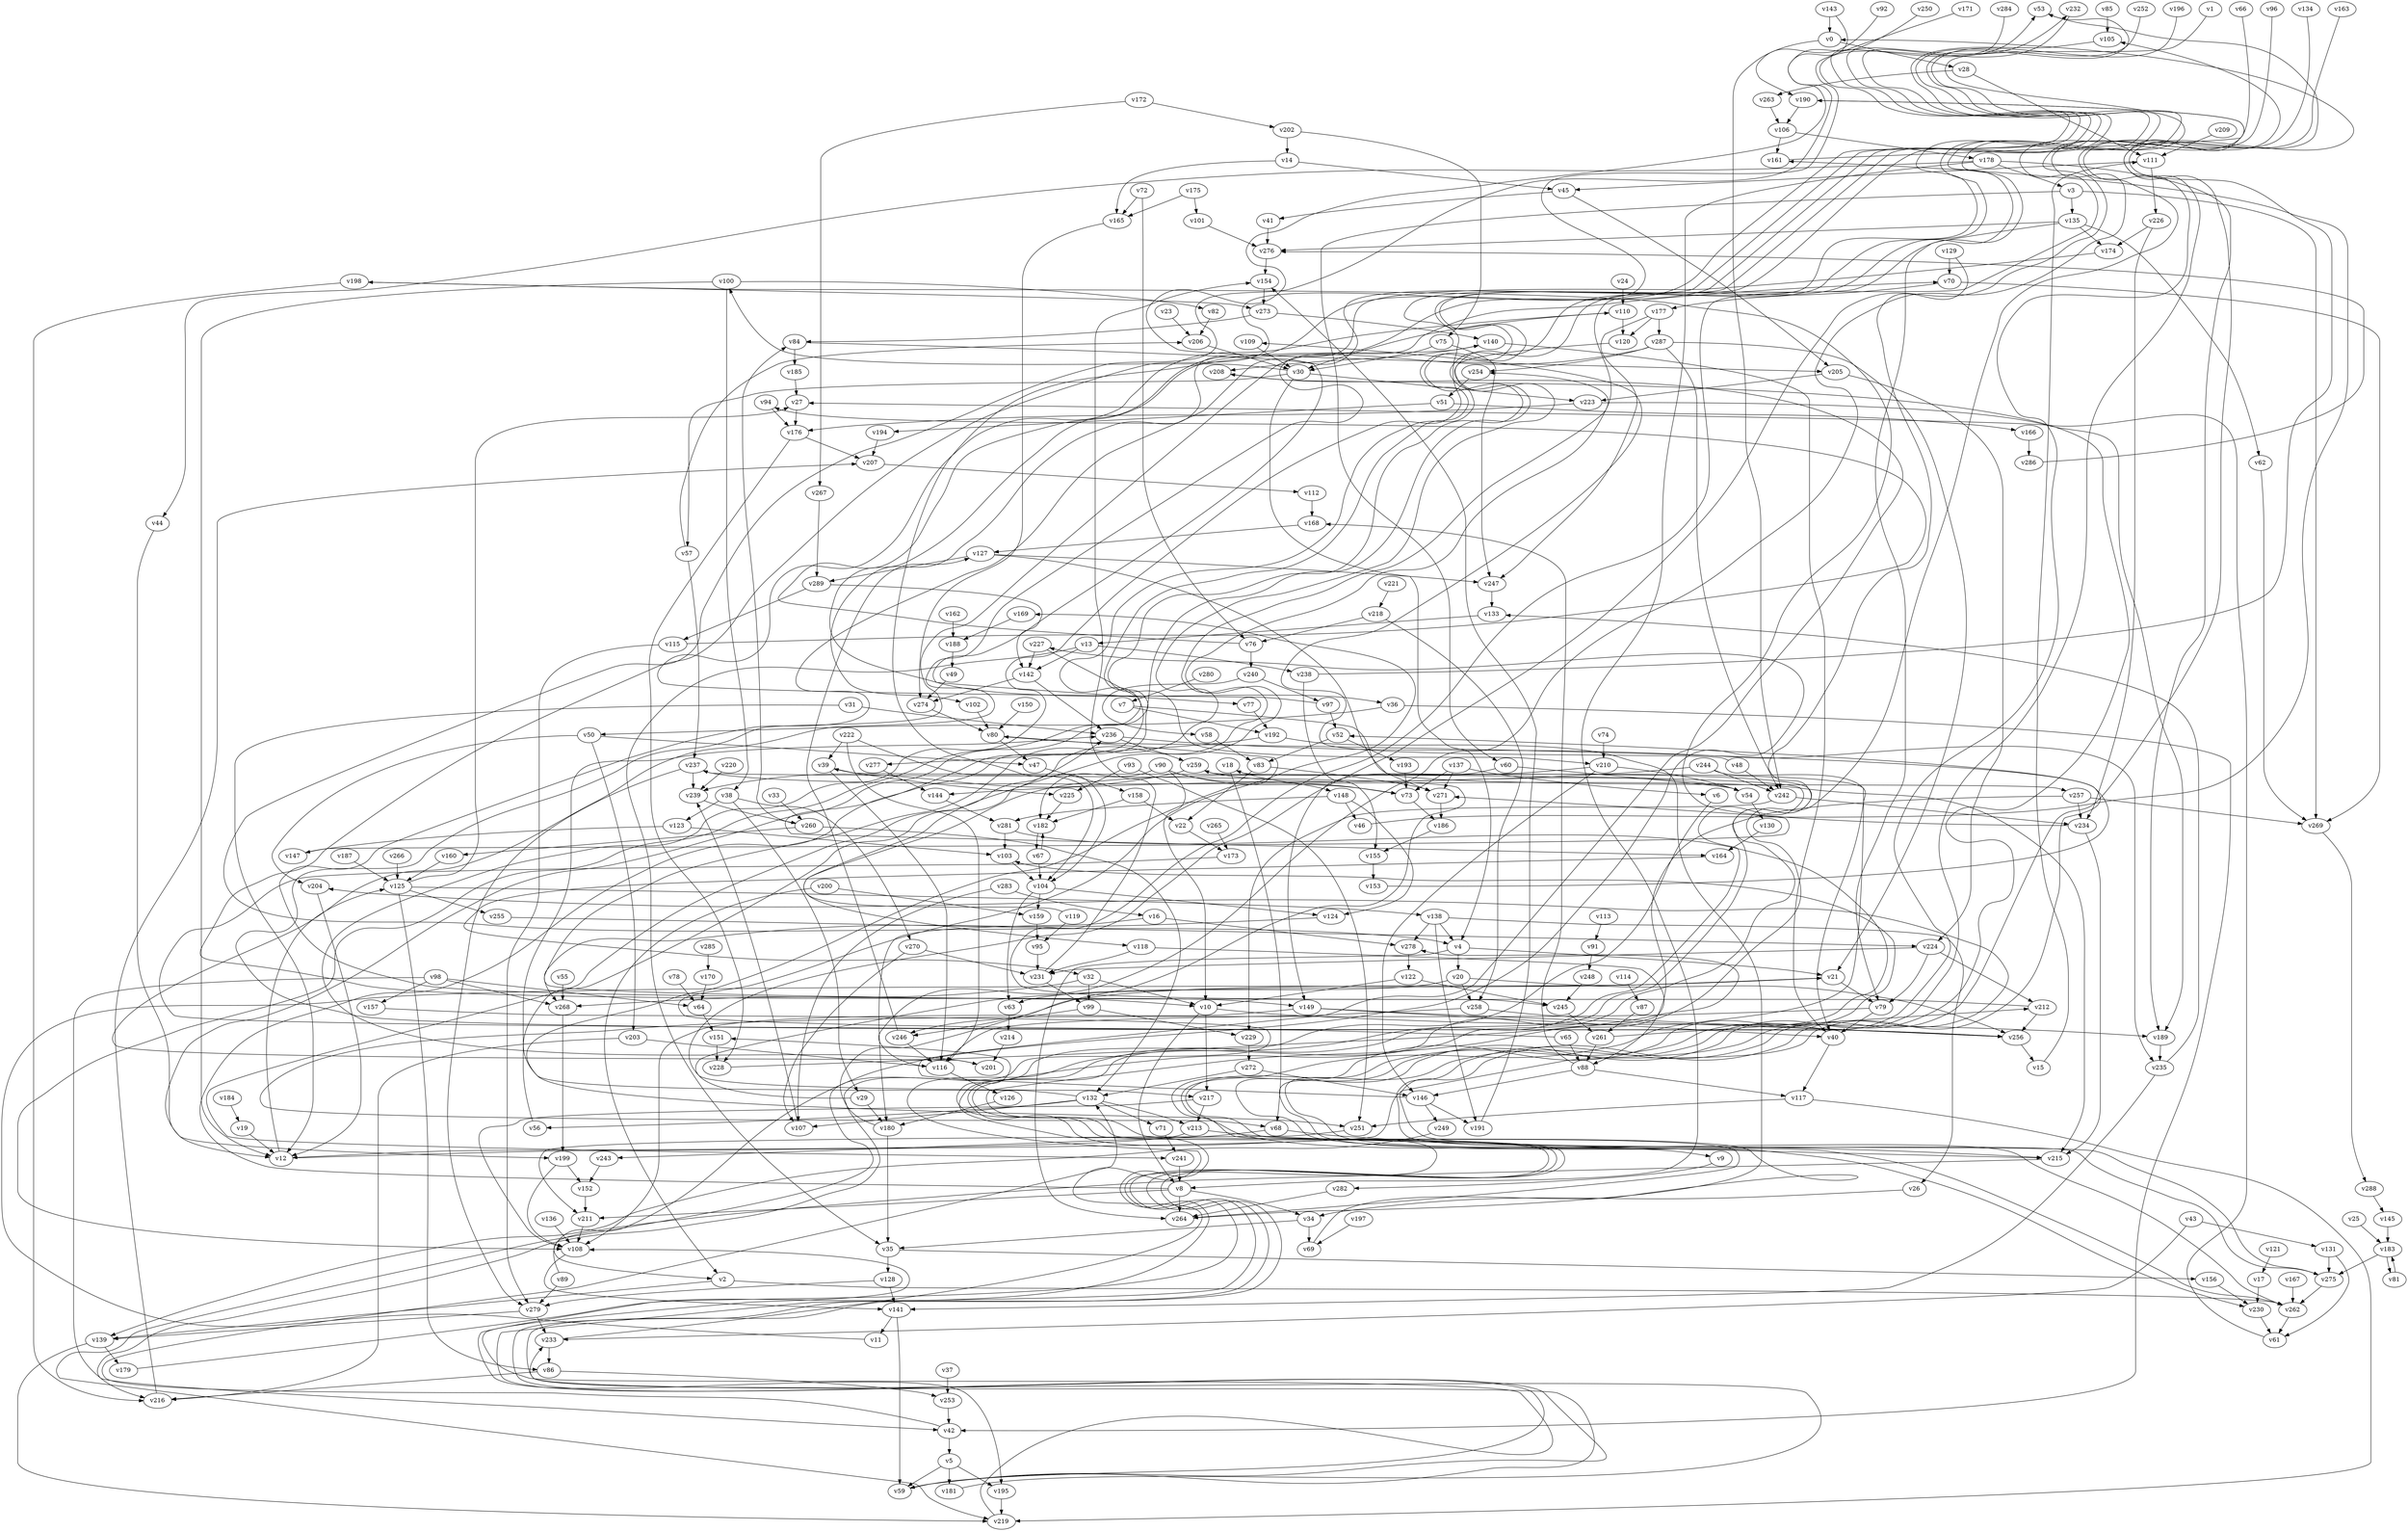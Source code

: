 // Benchmark game 428 - 290 vertices
// time_bound: 28
// targets: v180
digraph G {
    v0 [name="v0", player=0];
    v1 [name="v1", player=1];
    v2 [name="v2", player=0];
    v3 [name="v3", player=0];
    v4 [name="v4", player=1];
    v5 [name="v5", player=1];
    v6 [name="v6", player=0];
    v7 [name="v7", player=1];
    v8 [name="v8", player=1];
    v9 [name="v9", player=0];
    v10 [name="v10", player=1];
    v11 [name="v11", player=1];
    v12 [name="v12", player=1];
    v13 [name="v13", player=1];
    v14 [name="v14", player=0];
    v15 [name="v15", player=0];
    v16 [name="v16", player=0];
    v17 [name="v17", player=0];
    v18 [name="v18", player=1];
    v19 [name="v19", player=1];
    v20 [name="v20", player=1];
    v21 [name="v21", player=1];
    v22 [name="v22", player=1];
    v23 [name="v23", player=1];
    v24 [name="v24", player=1];
    v25 [name="v25", player=1];
    v26 [name="v26", player=1];
    v27 [name="v27", player=1];
    v28 [name="v28", player=0];
    v29 [name="v29", player=1];
    v30 [name="v30", player=1];
    v31 [name="v31", player=1];
    v32 [name="v32", player=0];
    v33 [name="v33", player=0];
    v34 [name="v34", player=1];
    v35 [name="v35", player=0];
    v36 [name="v36", player=1];
    v37 [name="v37", player=1];
    v38 [name="v38", player=0];
    v39 [name="v39", player=0];
    v40 [name="v40", player=0];
    v41 [name="v41", player=1];
    v42 [name="v42", player=0];
    v43 [name="v43", player=0];
    v44 [name="v44", player=0];
    v45 [name="v45", player=1];
    v46 [name="v46", player=0];
    v47 [name="v47", player=1];
    v48 [name="v48", player=1];
    v49 [name="v49", player=0];
    v50 [name="v50", player=1];
    v51 [name="v51", player=1];
    v52 [name="v52", player=0];
    v53 [name="v53", player=1];
    v54 [name="v54", player=0];
    v55 [name="v55", player=1];
    v56 [name="v56", player=1];
    v57 [name="v57", player=1];
    v58 [name="v58", player=1];
    v59 [name="v59", player=1];
    v60 [name="v60", player=0];
    v61 [name="v61", player=1];
    v62 [name="v62", player=0];
    v63 [name="v63", player=1];
    v64 [name="v64", player=0];
    v65 [name="v65", player=1];
    v66 [name="v66", player=0];
    v67 [name="v67", player=0];
    v68 [name="v68", player=0];
    v69 [name="v69", player=0];
    v70 [name="v70", player=1];
    v71 [name="v71", player=1];
    v72 [name="v72", player=0];
    v73 [name="v73", player=0];
    v74 [name="v74", player=0];
    v75 [name="v75", player=0];
    v76 [name="v76", player=1];
    v77 [name="v77", player=1];
    v78 [name="v78", player=0];
    v79 [name="v79", player=1];
    v80 [name="v80", player=1];
    v81 [name="v81", player=1];
    v82 [name="v82", player=1];
    v83 [name="v83", player=1];
    v84 [name="v84", player=1];
    v85 [name="v85", player=1];
    v86 [name="v86", player=1];
    v87 [name="v87", player=0];
    v88 [name="v88", player=1];
    v89 [name="v89", player=0];
    v90 [name="v90", player=1];
    v91 [name="v91", player=1];
    v92 [name="v92", player=0];
    v93 [name="v93", player=0];
    v94 [name="v94", player=1];
    v95 [name="v95", player=1];
    v96 [name="v96", player=0];
    v97 [name="v97", player=0];
    v98 [name="v98", player=1];
    v99 [name="v99", player=1];
    v100 [name="v100", player=0];
    v101 [name="v101", player=0];
    v102 [name="v102", player=0];
    v103 [name="v103", player=1];
    v104 [name="v104", player=1];
    v105 [name="v105", player=1];
    v106 [name="v106", player=1];
    v107 [name="v107", player=0];
    v108 [name="v108", player=0];
    v109 [name="v109", player=1];
    v110 [name="v110", player=1];
    v111 [name="v111", player=1];
    v112 [name="v112", player=1];
    v113 [name="v113", player=0];
    v114 [name="v114", player=1];
    v115 [name="v115", player=0];
    v116 [name="v116", player=1];
    v117 [name="v117", player=0];
    v118 [name="v118", player=1];
    v119 [name="v119", player=1];
    v120 [name="v120", player=1];
    v121 [name="v121", player=0];
    v122 [name="v122", player=0];
    v123 [name="v123", player=0];
    v124 [name="v124", player=1];
    v125 [name="v125", player=0];
    v126 [name="v126", player=0];
    v127 [name="v127", player=1];
    v128 [name="v128", player=0];
    v129 [name="v129", player=0];
    v130 [name="v130", player=1];
    v131 [name="v131", player=0];
    v132 [name="v132", player=1];
    v133 [name="v133", player=0];
    v134 [name="v134", player=1];
    v135 [name="v135", player=0];
    v136 [name="v136", player=0];
    v137 [name="v137", player=1];
    v138 [name="v138", player=0];
    v139 [name="v139", player=0];
    v140 [name="v140", player=0];
    v141 [name="v141", player=0];
    v142 [name="v142", player=1];
    v143 [name="v143", player=0];
    v144 [name="v144", player=1];
    v145 [name="v145", player=0];
    v146 [name="v146", player=0];
    v147 [name="v147", player=1];
    v148 [name="v148", player=0];
    v149 [name="v149", player=1];
    v150 [name="v150", player=1];
    v151 [name="v151", player=0];
    v152 [name="v152", player=1];
    v153 [name="v153", player=0];
    v154 [name="v154", player=1];
    v155 [name="v155", player=0];
    v156 [name="v156", player=1];
    v157 [name="v157", player=0];
    v158 [name="v158", player=0];
    v159 [name="v159", player=1];
    v160 [name="v160", player=0];
    v161 [name="v161", player=0];
    v162 [name="v162", player=0];
    v163 [name="v163", player=0];
    v164 [name="v164", player=1];
    v165 [name="v165", player=0];
    v166 [name="v166", player=0];
    v167 [name="v167", player=1];
    v168 [name="v168", player=0];
    v169 [name="v169", player=0];
    v170 [name="v170", player=1];
    v171 [name="v171", player=0];
    v172 [name="v172", player=0];
    v173 [name="v173", player=1];
    v174 [name="v174", player=1];
    v175 [name="v175", player=0];
    v176 [name="v176", player=0];
    v177 [name="v177", player=1];
    v178 [name="v178", player=0];
    v179 [name="v179", player=1];
    v180 [name="v180", player=0, target=1];
    v181 [name="v181", player=1];
    v182 [name="v182", player=0];
    v183 [name="v183", player=0];
    v184 [name="v184", player=0];
    v185 [name="v185", player=0];
    v186 [name="v186", player=1];
    v187 [name="v187", player=0];
    v188 [name="v188", player=1];
    v189 [name="v189", player=1];
    v190 [name="v190", player=0];
    v191 [name="v191", player=0];
    v192 [name="v192", player=0];
    v193 [name="v193", player=0];
    v194 [name="v194", player=0];
    v195 [name="v195", player=1];
    v196 [name="v196", player=0];
    v197 [name="v197", player=0];
    v198 [name="v198", player=0];
    v199 [name="v199", player=1];
    v200 [name="v200", player=1];
    v201 [name="v201", player=0];
    v202 [name="v202", player=0];
    v203 [name="v203", player=0];
    v204 [name="v204", player=1];
    v205 [name="v205", player=0];
    v206 [name="v206", player=1];
    v207 [name="v207", player=1];
    v208 [name="v208", player=0];
    v209 [name="v209", player=0];
    v210 [name="v210", player=0];
    v211 [name="v211", player=0];
    v212 [name="v212", player=0];
    v213 [name="v213", player=1];
    v214 [name="v214", player=1];
    v215 [name="v215", player=1];
    v216 [name="v216", player=1];
    v217 [name="v217", player=1];
    v218 [name="v218", player=1];
    v219 [name="v219", player=1];
    v220 [name="v220", player=0];
    v221 [name="v221", player=1];
    v222 [name="v222", player=0];
    v223 [name="v223", player=0];
    v224 [name="v224", player=1];
    v225 [name="v225", player=1];
    v226 [name="v226", player=1];
    v227 [name="v227", player=1];
    v228 [name="v228", player=1];
    v229 [name="v229", player=1];
    v230 [name="v230", player=0];
    v231 [name="v231", player=0];
    v232 [name="v232", player=0];
    v233 [name="v233", player=0];
    v234 [name="v234", player=1];
    v235 [name="v235", player=1];
    v236 [name="v236", player=0];
    v237 [name="v237", player=0];
    v238 [name="v238", player=1];
    v239 [name="v239", player=0];
    v240 [name="v240", player=1];
    v241 [name="v241", player=0];
    v242 [name="v242", player=1];
    v243 [name="v243", player=0];
    v244 [name="v244", player=0];
    v245 [name="v245", player=1];
    v246 [name="v246", player=1];
    v247 [name="v247", player=1];
    v248 [name="v248", player=1];
    v249 [name="v249", player=1];
    v250 [name="v250", player=1];
    v251 [name="v251", player=1];
    v252 [name="v252", player=0];
    v253 [name="v253", player=1];
    v254 [name="v254", player=0];
    v255 [name="v255", player=0];
    v256 [name="v256", player=1];
    v257 [name="v257", player=1];
    v258 [name="v258", player=0];
    v259 [name="v259", player=0];
    v260 [name="v260", player=0];
    v261 [name="v261", player=0];
    v262 [name="v262", player=1];
    v263 [name="v263", player=0];
    v264 [name="v264", player=0];
    v265 [name="v265", player=1];
    v266 [name="v266", player=0];
    v267 [name="v267", player=1];
    v268 [name="v268", player=1];
    v269 [name="v269", player=1];
    v270 [name="v270", player=1];
    v271 [name="v271", player=0];
    v272 [name="v272", player=0];
    v273 [name="v273", player=1];
    v274 [name="v274", player=0];
    v275 [name="v275", player=1];
    v276 [name="v276", player=1];
    v277 [name="v277", player=0];
    v278 [name="v278", player=1];
    v279 [name="v279", player=0];
    v280 [name="v280", player=1];
    v281 [name="v281", player=1];
    v282 [name="v282", player=0];
    v283 [name="v283", player=1];
    v284 [name="v284", player=0];
    v285 [name="v285", player=1];
    v286 [name="v286", player=1];
    v287 [name="v287", player=1];
    v288 [name="v288", player=0];
    v289 [name="v289", player=1];

    v0 -> v28;
    v1 -> v241 [constraint="t mod 3 == 0"];
    v2 -> v262;
    v3 -> v60;
    v4 -> v20;
    v5 -> v195;
    v6 -> v42 [constraint="t >= 5"];
    v7 -> v257 [constraint="t < 13"];
    v8 -> v53 [constraint="t < 14"];
    v9 -> v282;
    v10 -> v189;
    v11 -> v21 [constraint="t < 11"];
    v12 -> v52 [constraint="t < 7"];
    v13 -> v35;
    v14 -> v165;
    v15 -> v111;
    v16 -> v180;
    v17 -> v230;
    v18 -> v73;
    v19 -> v12;
    v20 -> v63;
    v21 -> v246 [constraint="t < 9"];
    v22 -> v173;
    v23 -> v206;
    v24 -> v110;
    v25 -> v183;
    v26 -> v34;
    v27 -> v176;
    v28 -> v263;
    v29 -> v21 [constraint="t mod 5 == 1"];
    v30 -> v100 [constraint="t >= 5"];
    v31 -> v12;
    v32 -> v99;
    v33 -> v260;
    v34 -> v69;
    v35 -> v128;
    v36 -> v50;
    v37 -> v253;
    v38 -> v123;
    v39 -> v225;
    v40 -> v117;
    v41 -> v276;
    v42 -> v132 [constraint="t < 6"];
    v43 -> v233;
    v44 -> v12;
    v45 -> v41;
    v46 -> v161 [constraint="t mod 3 == 1"];
    v47 -> v158;
    v48 -> v109 [constraint="t mod 5 == 0"];
    v49 -> v274;
    v50 -> v203;
    v51 -> v166;
    v52 -> v83;
    v53 -> v262 [constraint="t < 12"];
    v54 -> v130;
    v55 -> v268;
    v56 -> v236;
    v57 -> v206 [constraint="t >= 4"];
    v58 -> v83;
    v59 -> v151 [constraint="t < 6"];
    v60 -> v149;
    v61 -> v27;
    v62 -> v269;
    v63 -> v214;
    v64 -> v151;
    v65 -> v169 [constraint="t >= 3"];
    v66 -> v245 [constraint="t >= 4"];
    v67 -> v104;
    v68 -> v215;
    v69 -> v103 [constraint="t >= 3"];
    v70 -> v177;
    v71 -> v241;
    v72 -> v165;
    v73 -> v186;
    v74 -> v210;
    v75 -> v30;
    v76 -> v140 [constraint="t mod 2 == 0"];
    v77 -> v192;
    v78 -> v64;
    v79 -> v68 [constraint="t mod 2 == 1"];
    v80 -> v251 [constraint="t >= 5"];
    v81 -> v183;
    v82 -> v206;
    v83 -> v22;
    v84 -> v77 [constraint="t mod 4 == 0"];
    v85 -> v105;
    v86 -> v253;
    v87 -> v261;
    v88 -> v146;
    v89 -> v227 [constraint="t mod 2 == 0"];
    v90 -> v10;
    v91 -> v248;
    v92 -> v190 [constraint="t mod 2 == 0"];
    v93 -> v251;
    v94 -> v176;
    v95 -> v231;
    v96 -> v217 [constraint="t >= 3"];
    v97 -> v110 [constraint="t < 14"];
    v98 -> v268;
    v99 -> v246;
    v100 -> v12;
    v101 -> v276;
    v102 -> v80;
    v103 -> v104;
    v104 -> v124;
    v105 -> v199 [constraint="t mod 3 == 0"];
    v106 -> v161;
    v107 -> v239;
    v108 -> v141 [constraint="t >= 3"];
    v109 -> v30;
    v110 -> v30;
    v111 -> v45;
    v112 -> v168;
    v113 -> v91;
    v114 -> v87;
    v115 -> v94 [constraint="t mod 2 == 0"];
    v116 -> v105 [constraint="t < 9"];
    v117 -> v219;
    v118 -> v59 [constraint="t >= 5"];
    v119 -> v236 [constraint="t >= 1"];
    v120 -> v108 [constraint="t mod 2 == 0"];
    v121 -> v17;
    v122 -> v10;
    v123 -> v147;
    v124 -> v268 [constraint="t >= 1"];
    v125 -> v27;
    v126 -> v180;
    v127 -> v247;
    v128 -> v141;
    v129 -> v195 [constraint="t >= 1"];
    v130 -> v164;
    v131 -> v275;
    v132 -> v254 [constraint="t >= 2"];
    v133 -> v13;
    v134 -> v59 [constraint="t >= 3"];
    v135 -> v276;
    v136 -> v108;
    v137 -> v271;
    v138 -> v4;
    v139 -> v179;
    v140 -> v208;
    v141 -> v11;
    v142 -> v236;
    v143 -> v4 [constraint="t < 12"];
    v144 -> v281;
    v145 -> v183;
    v146 -> v208 [constraint="t >= 4"];
    v147 -> v271 [constraint="t mod 4 == 1"];
    v148 -> v124;
    v149 -> v40 [constraint="t >= 4"];
    v150 -> v80;
    v151 -> v228;
    v152 -> v211;
    v153 -> v80 [constraint="t < 10"];
    v154 -> v273;
    v155 -> v153;
    v156 -> v230;
    v157 -> v219 [constraint="t < 5"];
    v158 -> v182;
    v159 -> v95;
    v160 -> v125;
    v161 -> v190 [constraint="t < 6"];
    v162 -> v188;
    v163 -> v230 [constraint="t < 14"];
    v164 -> v32 [constraint="t mod 3 == 1"];
    v165 -> v274;
    v166 -> v286;
    v167 -> v262;
    v168 -> v127;
    v169 -> v188;
    v170 -> v64;
    v171 -> v149 [constraint="t >= 1"];
    v172 -> v202;
    v173 -> v256 [constraint="t < 14"];
    v174 -> v102 [constraint="t < 12"];
    v175 -> v101;
    v176 -> v228;
    v177 -> v120;
    v178 -> v189;
    v179 -> v259 [constraint="t < 15"];
    v180 -> v237 [constraint="t >= 3"];
    v181 -> v233 [constraint="t < 8"];
    v182 -> v67;
    v183 -> v81;
    v184 -> v19;
    v185 -> v27;
    v186 -> v155;
    v187 -> v125;
    v188 -> v49;
    v189 -> v235;
    v190 -> v275 [constraint="t mod 2 == 0"];
    v191 -> v154;
    v192 -> v264;
    v193 -> v73;
    v194 -> v207;
    v195 -> v219;
    v196 -> v10 [constraint="t >= 3"];
    v197 -> v69;
    v198 -> v273;
    v199 -> v152;
    v200 -> v2;
    v201 -> v70 [constraint="t < 8"];
    v202 -> v14;
    v203 -> v216;
    v204 -> v12;
    v205 -> v224;
    v206 -> v30;
    v207 -> v112;
    v208 -> v262 [constraint="t < 9"];
    v209 -> v111;
    v210 -> v118 [constraint="t >= 2"];
    v211 -> v108;
    v212 -> v53 [constraint="t < 5"];
    v213 -> v12;
    v214 -> v201;
    v215 -> v2 [constraint="t mod 3 == 2"];
    v216 -> v207;
    v217 -> v108 [constraint="t >= 3"];
    v218 -> v258;
    v219 -> v108 [constraint="t >= 5"];
    v220 -> v239;
    v221 -> v218;
    v222 -> v104;
    v223 -> v189;
    v224 -> v79;
    v225 -> v182;
    v226 -> v174;
    v227 -> v164 [constraint="t < 12"];
    v228 -> v278 [constraint="t mod 2 == 0"];
    v229 -> v272;
    v230 -> v61;
    v231 -> v154;
    v232 -> v201 [constraint="t >= 5"];
    v233 -> v39 [constraint="t < 7"];
    v234 -> v198 [constraint="t < 14"];
    v235 -> v133;
    v236 -> v259;
    v237 -> v279;
    v238 -> v0 [constraint="t < 12"];
    v239 -> v260;
    v240 -> v97;
    v241 -> v8;
    v242 -> v229;
    v243 -> v152;
    v244 -> v242;
    v245 -> v261;
    v246 -> v127;
    v247 -> v133;
    v248 -> v245;
    v249 -> v139 [constraint="t mod 5 == 3"];
    v250 -> v205 [constraint="t mod 4 == 3"];
    v251 -> v211 [constraint="t mod 4 == 1"];
    v252 -> v210 [constraint="t < 11"];
    v253 -> v42;
    v254 -> v51;
    v255 -> v224 [constraint="t mod 2 == 1"];
    v256 -> v232 [constraint="t >= 5"];
    v257 -> v269;
    v258 -> v116;
    v259 -> v239;
    v260 -> v160;
    v261 -> v212 [constraint="t mod 3 == 2"];
    v262 -> v61;
    v263 -> v106;
    v264 -> v18 [constraint="t < 5"];
    v265 -> v173;
    v266 -> v125;
    v267 -> v289;
    v268 -> v199;
    v269 -> v288;
    v270 -> v107;
    v271 -> v186;
    v272 -> v132;
    v273 -> v140;
    v274 -> v80;
    v275 -> v204 [constraint="t >= 4"];
    v276 -> v154;
    v277 -> v144;
    v278 -> v122;
    v279 -> v139;
    v280 -> v7;
    v281 -> v9 [constraint="t >= 1"];
    v282 -> v264;
    v283 -> v16;
    v284 -> v36 [constraint="t < 10"];
    v285 -> v170;
    v286 -> v276 [constraint="t mod 2 == 1"];
    v287 -> v21;
    v288 -> v145;
    v289 -> v142;
    v125 -> v86;
    v5 -> v181;
    v199 -> v108;
    v138 -> v278;
    v149 -> v256;
    v270 -> v231;
    v132 -> v71;
    v178 -> v3;
    v175 -> v165;
    v100 -> v38;
    v135 -> v79;
    v98 -> v216;
    v176 -> v207;
    v190 -> v106;
    v67 -> v182;
    v20 -> v256;
    v203 -> v116;
    v50 -> v204;
    v115 -> v279;
    v48 -> v242;
    v272 -> v146;
    v132 -> v107;
    v98 -> v64;
    v13 -> v238;
    v28 -> v111;
    v223 -> v176;
    v88 -> v117;
    v68 -> v243;
    v65 -> v88;
    v287 -> v254;
    v212 -> v256;
    v140 -> v40;
    v233 -> v86;
    v93 -> v225;
    v141 -> v59;
    v98 -> v157;
    v4 -> v21;
    v135 -> v174;
    v143 -> v0;
    v135 -> v62;
    v210 -> v54;
    v281 -> v103;
    v275 -> v262;
    v21 -> v79;
    v172 -> v267;
    v104 -> v63;
    v79 -> v40;
    v210 -> v146;
    v177 -> v247;
    v127 -> v289;
    v34 -> v35;
    v3 -> v269;
    v12 -> v125;
    v258 -> v256;
    v257 -> v234;
    v8 -> v264;
    v10 -> v217;
    v43 -> v131;
    v237 -> v239;
    v4 -> v264;
    v80 -> v47;
    v90 -> v148;
    v90 -> v73;
    v111 -> v226;
    v260 -> v132;
    v38 -> v270;
    v180 -> v35;
    v99 -> v229;
    v30 -> v4;
    v8 -> v34;
    v129 -> v70;
    v138 -> v191;
    v38 -> v29;
    v76 -> v240;
    v70 -> v269;
    v283 -> v107;
    v198 -> v216;
    v5 -> v59;
    v192 -> v277;
    v279 -> v233;
    v158 -> v22;
    v110 -> v120;
    v218 -> v76;
    v226 -> v234;
    v205 -> v223;
    v137 -> v6;
    v273 -> v84;
    v148 -> v46;
    v238 -> v155;
    v118 -> v231;
    v132 -> v56;
    v39 -> v116;
    v200 -> v159;
    v97 -> v52;
    v35 -> v156;
    v287 -> v104;
    v57 -> v237;
    v32 -> v10;
    v146 -> v249;
    v90 -> v182;
    v132 -> v213;
    v106 -> v178;
    v42 -> v5;
    v119 -> v95;
    v18 -> v68;
    v183 -> v275;
    v139 -> v219;
    v259 -> v54;
    v10 -> v8;
    v84 -> v185;
    v36 -> v42;
    v75 -> v247;
    v20 -> v258;
    v261 -> v88;
    v234 -> v215;
    v8 -> v211;
    v104 -> v159;
    v202 -> v75;
    v117 -> v251;
    v148 -> v281;
    v3 -> v135;
    v50 -> v47;
    v224 -> v212;
    v100 -> v82;
    v260 -> v84;
    v127 -> v271;
    v178 -> v44;
    v60 -> v54;
    v227 -> v142;
    v177 -> v287;
    v257 -> v88;
    v246 -> v116;
    v256 -> v15;
    v51 -> v194;
    v2 -> v139;
    v178 -> v8;
    v224 -> v231;
    v122 -> v245;
    v13 -> v142;
    v289 -> v115;
    v30 -> v57;
    v128 -> v279;
    v240 -> v58;
    v0 -> v242;
    v88 -> v168;
    v45 -> v205;
    v237 -> v215;
    v52 -> v193;
    v213 -> v215;
    v235 -> v141;
    v217 -> v213;
    v244 -> v40;
    v222 -> v116;
    v146 -> v191;
    v137 -> v73;
    v149 -> v108;
    v72 -> v76;
    v116 -> v126;
    v287 -> v242;
    v236 -> v235;
    v31 -> v236;
    v138 -> v26;
    v125 -> v255;
    v86 -> v216;
    v123 -> v103;
    v30 -> v223;
    v29 -> v180;
    v222 -> v39;
    v142 -> v274;
    v14 -> v45;
    v125 -> v138;
    v131 -> v61;
    v231 -> v99;
    v83 -> v271;
    v89 -> v279;
    v16 -> v278;
    v7 -> v192;
    v32 -> v268;
    v242 -> v234;
    v244 -> v144;
}
